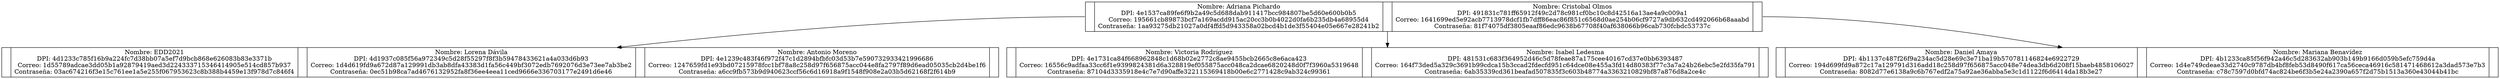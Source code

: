 digraph G{
node[shape=record]
node0xc0004922d0[label="<f0>|<f1>Nombre: Adriana Pichardo\nDPI: 4e1537ca89fe6f9b2a49c5d688dab911417bcc984807be5d60e600b0b5\nCorreo: 195661cb89873bcf7a169acdd915ac20cc3b0b4022d0fa6b235db4a68955d4\nContraseña: 1aa93275db21027a0df4ffd5d943358a02bcd4b1de3f55404e05e667e28241b2|<f2>|<f3>Nombre: Cristobal Olmos\nDPI: 491831c781ff65912f49c2d78c981cf0bc10c8d42516a13ae4a9c009a1\nCorreo: 1641699ed5e92acb7713978dcf1fb7dff86eac86f851c6568d0ae254b06cf9727a9db632cd492066b68aaabd\nContraseña: 81f74075df3805eaaf86edc9638b67708f40af638066b96cab730fcbdc53737c|<f4>"]
node0xc0004926c0[label="<f0>|<f1>Nombre: EDD2021\nDPI: 4d1233c785f16b9a224fc7d38bb07a5ef7d9bcb868e626083b83e3371b\nCorreo: 1d55789adcae3dd05b1a92879419aed3d224333715346414905e514cd857b937\nContraseña: 03ac674216f3e15c761ee1a5e255f067953623c8b388b4459e13f978d7c846f4|<f2>|<f3>Nombre: Lorena Dávila\nDPI: 4d1937c085f56a972349c5d28f55297f8f3b59478433621a4a033d6b93\nCorreo: 1d4d619fd9a672d87a129991db3ab8dfa43383d1fa56c449bf3072edb7692076d3e73ee7ab3be2\nContraseña: 0ec51b98ca7ad4676132952fa8f36ee4eea11ced9666e336703177e2491d6e46|<f4>|<f5>Nombre: Antonio Moreno\nDPI: 4e1239c483f46f972f47c1d2894bfbfc03d53b7e590732933421996686\nCorreo: 1247659fd1e93bd07215978fcc1bf78a8c258d97f656875acc044e8fa2797f89d6ead05035cb2d4be1f6\nContraseña: a6cc9fb573b9d940623ccf56c6d16918a9f1548f908e2a03b5d62168f2f614b9|<f6>"]
node0xc0004922d0:f0->node0xc0004926c0
node0xc000492ea0[label="<f0>|<f1>Nombre: Victoria Rodríguez\nDPI: 4e1731ca84f668962848c1d68b02e2772c8ae9455bcb2665c8e6aca423\nCorreo: 16556c9adfaa33cc6f1e9399824381d6a328819ef055875acc048ca2dcae6820248d0f7f3960a5319648\nContraseña: 87104d3335918e4c7e7d90affe322115369418b00e6c2771428c9ab324c99361|<f2>|<f3>Nombre: Isabel Ledesma\nDPI: 481531c683f364952d46c5d78feae87a175cee40167cd37e0bb6393487\nCorreo: 164f73ded5a329c3691b99cdca15b3ccad2fdecfd951c64dce08e455a3fd14d80383f77c3a7a24b26ebc5e2fd35fa791\nContraseña: 6ab35339cd361beafad507835f3c603b48774a3363210829bf87a876d8a2ce4c|<f4>"]
node0xc0004922d0:f2->node0xc000492ea0
node0xc000492f00[label="<f0>|<f1>Nombre: Daniel Amaya\nDPI: 4b1137c487f26f9a234ac5d28e69c3e71ba19b570781146824e6922729\nCorreo: 194d699fd9a872c17a129791d316add18c258d97f656875acc048e74dea3db6d208f15baeb4858106027\nContraseña: 8082d77e6138a9c6b767edf2a75a92ae36abba5e3c1d1122f6d6414da18b3e27|<f2>|<f3>Nombre: Mariana Benavídez\nDPI: 4b1233ca85f56f942a46c5d283632ab903b149b9166d059b5efc759d4a\nCorreo: 1d4e749cdeae33d2740c9787db4bf8feb53d8490f617ca56ceca46916c581471468612a3dad573e7b3\nContraseña: c78c7597d0bfd74ac824be6f3b5e24a2390a657f2d75b1513a360e43044b41bc|<f4>"]
node0xc0004922d0:f4->node0xc000492f00
}